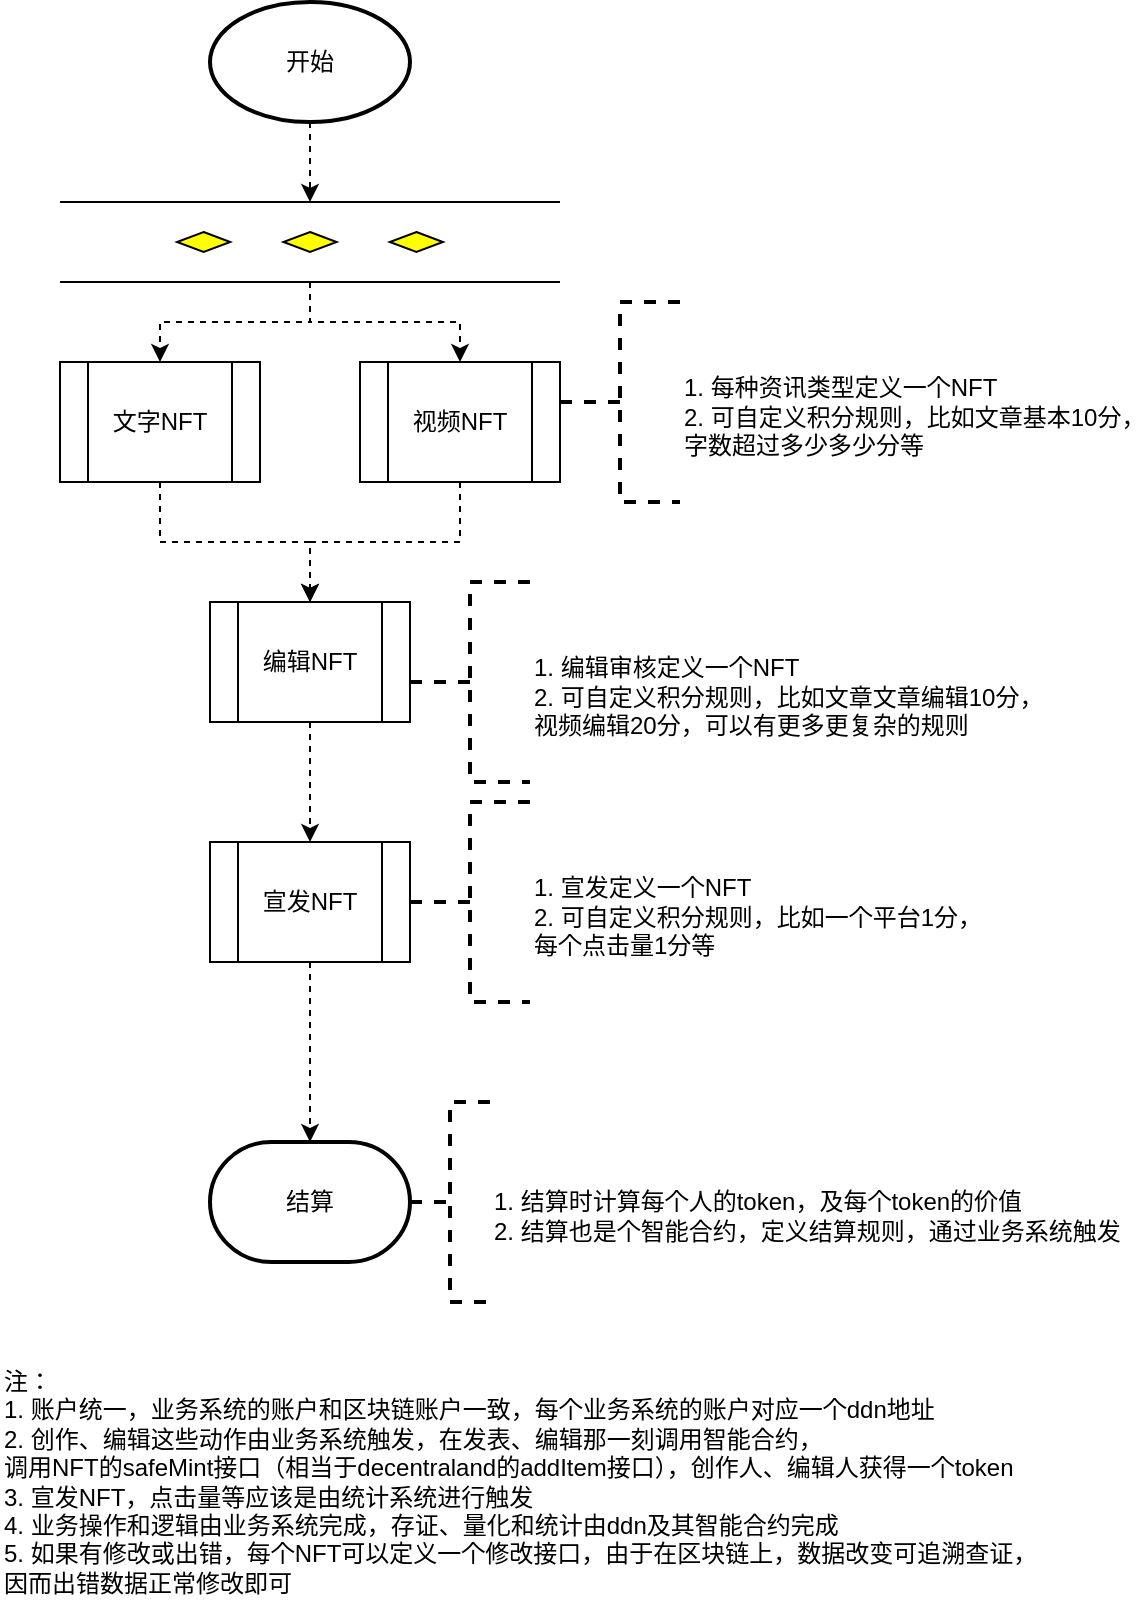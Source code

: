 <mxfile version="14.6.10" type="github">
  <diagram id="-Sga0ozJhyP76B9JZf9_" name="Page-1">
    <mxGraphModel dx="868" dy="450" grid="1" gridSize="10" guides="1" tooltips="1" connect="1" arrows="0" fold="1" page="1" pageScale="1" pageWidth="827" pageHeight="1169" math="0" shadow="0">
      <root>
        <mxCell id="0" />
        <mxCell id="1" parent="0" />
        <mxCell id="fkYpoD83vOkEe1sv--HM-22" style="edgeStyle=orthogonalEdgeStyle;rounded=0;orthogonalLoop=1;jettySize=auto;html=1;exitX=0.5;exitY=1;exitDx=0;exitDy=0;entryX=0.5;entryY=0;entryDx=0;entryDy=0;dashed=1;" parent="1" source="fkYpoD83vOkEe1sv--HM-1" target="fkYpoD83vOkEe1sv--HM-8" edge="1">
          <mxGeometry relative="1" as="geometry" />
        </mxCell>
        <mxCell id="fkYpoD83vOkEe1sv--HM-1" value="文字NFT" style="verticalLabelPosition=middle;verticalAlign=middle;html=1;shape=process;whiteSpace=wrap;rounded=0;size=0.14;arcSize=6;labelPosition=center;align=center;" parent="1" vertex="1">
          <mxGeometry x="200" y="190" width="100" height="60" as="geometry" />
        </mxCell>
        <mxCell id="fkYpoD83vOkEe1sv--HM-19" style="edgeStyle=none;rounded=0;orthogonalLoop=1;jettySize=auto;html=1;exitX=0.5;exitY=1;exitDx=0;exitDy=0;exitPerimeter=0;entryX=0.5;entryY=0;entryDx=0;entryDy=0;entryPerimeter=0;dashed=1;" parent="1" source="fkYpoD83vOkEe1sv--HM-3" target="fkYpoD83vOkEe1sv--HM-6" edge="1">
          <mxGeometry relative="1" as="geometry" />
        </mxCell>
        <mxCell id="fkYpoD83vOkEe1sv--HM-3" value="开始" style="strokeWidth=2;html=1;shape=mxgraph.flowchart.start_1;whiteSpace=wrap;" parent="1" vertex="1">
          <mxGeometry x="275" y="10" width="100" height="60" as="geometry" />
        </mxCell>
        <mxCell id="fkYpoD83vOkEe1sv--HM-23" style="edgeStyle=orthogonalEdgeStyle;rounded=0;orthogonalLoop=1;jettySize=auto;html=1;exitX=0.5;exitY=1;exitDx=0;exitDy=0;entryX=0.5;entryY=0;entryDx=0;entryDy=0;dashed=1;" parent="1" source="fkYpoD83vOkEe1sv--HM-4" target="fkYpoD83vOkEe1sv--HM-8" edge="1">
          <mxGeometry relative="1" as="geometry" />
        </mxCell>
        <mxCell id="fkYpoD83vOkEe1sv--HM-4" value="视频NFT" style="verticalLabelPosition=middle;verticalAlign=middle;html=1;shape=process;whiteSpace=wrap;rounded=0;size=0.14;arcSize=6;labelPosition=center;align=center;" parent="1" vertex="1">
          <mxGeometry x="350" y="190" width="100" height="60" as="geometry" />
        </mxCell>
        <mxCell id="fkYpoD83vOkEe1sv--HM-20" style="edgeStyle=orthogonalEdgeStyle;rounded=0;orthogonalLoop=1;jettySize=auto;html=1;exitX=0.5;exitY=1;exitDx=0;exitDy=0;exitPerimeter=0;entryX=0.5;entryY=0;entryDx=0;entryDy=0;dashed=1;" parent="1" source="fkYpoD83vOkEe1sv--HM-6" target="fkYpoD83vOkEe1sv--HM-1" edge="1">
          <mxGeometry relative="1" as="geometry" />
        </mxCell>
        <mxCell id="fkYpoD83vOkEe1sv--HM-21" style="edgeStyle=orthogonalEdgeStyle;rounded=0;orthogonalLoop=1;jettySize=auto;html=1;exitX=0.5;exitY=1;exitDx=0;exitDy=0;exitPerimeter=0;entryX=0.5;entryY=0;entryDx=0;entryDy=0;dashed=1;" parent="1" source="fkYpoD83vOkEe1sv--HM-6" target="fkYpoD83vOkEe1sv--HM-4" edge="1">
          <mxGeometry relative="1" as="geometry" />
        </mxCell>
        <mxCell id="fkYpoD83vOkEe1sv--HM-6" value="" style="verticalLabelPosition=bottom;verticalAlign=top;html=1;shape=mxgraph.flowchart.parallel_mode;pointerEvents=1;rounded=0;" parent="1" vertex="1">
          <mxGeometry x="200" y="110" width="250" height="40" as="geometry" />
        </mxCell>
        <mxCell id="fkYpoD83vOkEe1sv--HM-24" style="edgeStyle=orthogonalEdgeStyle;rounded=0;orthogonalLoop=1;jettySize=auto;html=1;exitX=0.5;exitY=1;exitDx=0;exitDy=0;dashed=1;" parent="1" source="fkYpoD83vOkEe1sv--HM-8" target="fkYpoD83vOkEe1sv--HM-10" edge="1">
          <mxGeometry relative="1" as="geometry" />
        </mxCell>
        <mxCell id="fkYpoD83vOkEe1sv--HM-8" value="编辑NFT" style="verticalLabelPosition=middle;verticalAlign=middle;html=1;shape=process;whiteSpace=wrap;rounded=0;size=0.14;arcSize=6;labelPosition=center;align=center;" parent="1" vertex="1">
          <mxGeometry x="275" y="310" width="100" height="60" as="geometry" />
        </mxCell>
        <mxCell id="fkYpoD83vOkEe1sv--HM-25" style="edgeStyle=orthogonalEdgeStyle;rounded=0;orthogonalLoop=1;jettySize=auto;html=1;exitX=0.5;exitY=1;exitDx=0;exitDy=0;dashed=1;entryX=0.5;entryY=0;entryDx=0;entryDy=0;entryPerimeter=0;" parent="1" source="fkYpoD83vOkEe1sv--HM-10" target="fkYpoD83vOkEe1sv--HM-26" edge="1">
          <mxGeometry relative="1" as="geometry">
            <mxPoint x="325" y="540" as="targetPoint" />
          </mxGeometry>
        </mxCell>
        <mxCell id="fkYpoD83vOkEe1sv--HM-10" value="宣发NFT" style="verticalLabelPosition=middle;verticalAlign=middle;html=1;shape=process;whiteSpace=wrap;rounded=0;size=0.14;arcSize=6;labelPosition=center;align=center;" parent="1" vertex="1">
          <mxGeometry x="275" y="430" width="100" height="60" as="geometry" />
        </mxCell>
        <mxCell id="fkYpoD83vOkEe1sv--HM-15" value="&lt;br&gt;&lt;div&gt;1. 每种资讯类型定义一个NFT&lt;/div&gt;&lt;div&gt;2. 可自定义积分规则，比如文章基本10分，&lt;/div&gt;&lt;div&gt;字数超过多少多少分等&lt;/div&gt;" style="strokeWidth=2;html=1;shape=mxgraph.flowchart.annotation_2;align=left;labelPosition=right;pointerEvents=1;rounded=0;dashed=1;" parent="1" vertex="1">
          <mxGeometry x="450" y="160" width="60" height="100" as="geometry" />
        </mxCell>
        <mxCell id="fkYpoD83vOkEe1sv--HM-17" value="&lt;br&gt;&lt;div&gt;1. 编辑审核定义一个NFT&lt;/div&gt;&lt;div&gt;2. 可自定义积分规则，比如文章文章编辑10分，&lt;/div&gt;&lt;div&gt;视频编辑20分，可以有更多更复杂的规则&lt;/div&gt;" style="strokeWidth=2;html=1;shape=mxgraph.flowchart.annotation_2;align=left;labelPosition=right;pointerEvents=1;rounded=0;dashed=1;" parent="1" vertex="1">
          <mxGeometry x="375" y="300" width="60" height="100" as="geometry" />
        </mxCell>
        <mxCell id="fkYpoD83vOkEe1sv--HM-18" value="&lt;br&gt;&lt;div&gt;1. 宣发定义一个NFT&lt;/div&gt;&lt;div&gt;2. 可自定义积分规则，比如一个平台1分，&lt;/div&gt;&lt;div&gt;每个点击量1分等&lt;/div&gt;" style="strokeWidth=2;html=1;shape=mxgraph.flowchart.annotation_2;align=left;labelPosition=right;pointerEvents=1;rounded=0;dashed=1;" parent="1" vertex="1">
          <mxGeometry x="375" y="410" width="60" height="100" as="geometry" />
        </mxCell>
        <mxCell id="fkYpoD83vOkEe1sv--HM-26" value="结算" style="strokeWidth=2;html=1;shape=mxgraph.flowchart.terminator;whiteSpace=wrap;rounded=0;" parent="1" vertex="1">
          <mxGeometry x="275" y="580" width="100" height="60" as="geometry" />
        </mxCell>
        <mxCell id="fkYpoD83vOkEe1sv--HM-27" value="&lt;br&gt;&lt;div&gt;1. 结算时计算每个人的token，及每个token的价值&lt;/div&gt;&lt;div&gt;2. 结算也是个智能合约，定义结算规则，通过业务系统触发&lt;/div&gt;" style="strokeWidth=2;html=1;shape=mxgraph.flowchart.annotation_2;align=left;labelPosition=right;pointerEvents=1;rounded=0;dashed=1;" parent="1" vertex="1">
          <mxGeometry x="375" y="560" width="40" height="100" as="geometry" />
        </mxCell>
        <mxCell id="fkYpoD83vOkEe1sv--HM-28" value="注：&lt;br&gt;1. 账户统一，业务系统的账户和区块链账户一致，每个业务系统的账户对应一个ddn地址&lt;br&gt;2. 创作、编辑这些动作由业务系统触发，在发表、编辑那一刻调用智能合约，&lt;br&gt;调用NFT的safeMint接口（相当于decentraland的addItem接口），创作人、编辑人获得一个token&lt;br&gt;3. 宣发NFT，点击量等应该是由统计系统进行触发&lt;br&gt;4. 业务操作和逻辑由业务系统完成，存证、量化和统计由ddn及其智能合约完成&lt;br&gt;5. 如果有修改或出错，每个NFT可以定义一个修改接口，由于在区块链上，数据改变可追溯查证，&lt;br&gt;因而出错数据正常修改即可" style="text;html=1;align=left;verticalAlign=middle;resizable=0;points=[];autosize=1;strokeColor=none;" parent="1" vertex="1">
          <mxGeometry x="170" y="690" width="530" height="120" as="geometry" />
        </mxCell>
      </root>
    </mxGraphModel>
  </diagram>
</mxfile>
